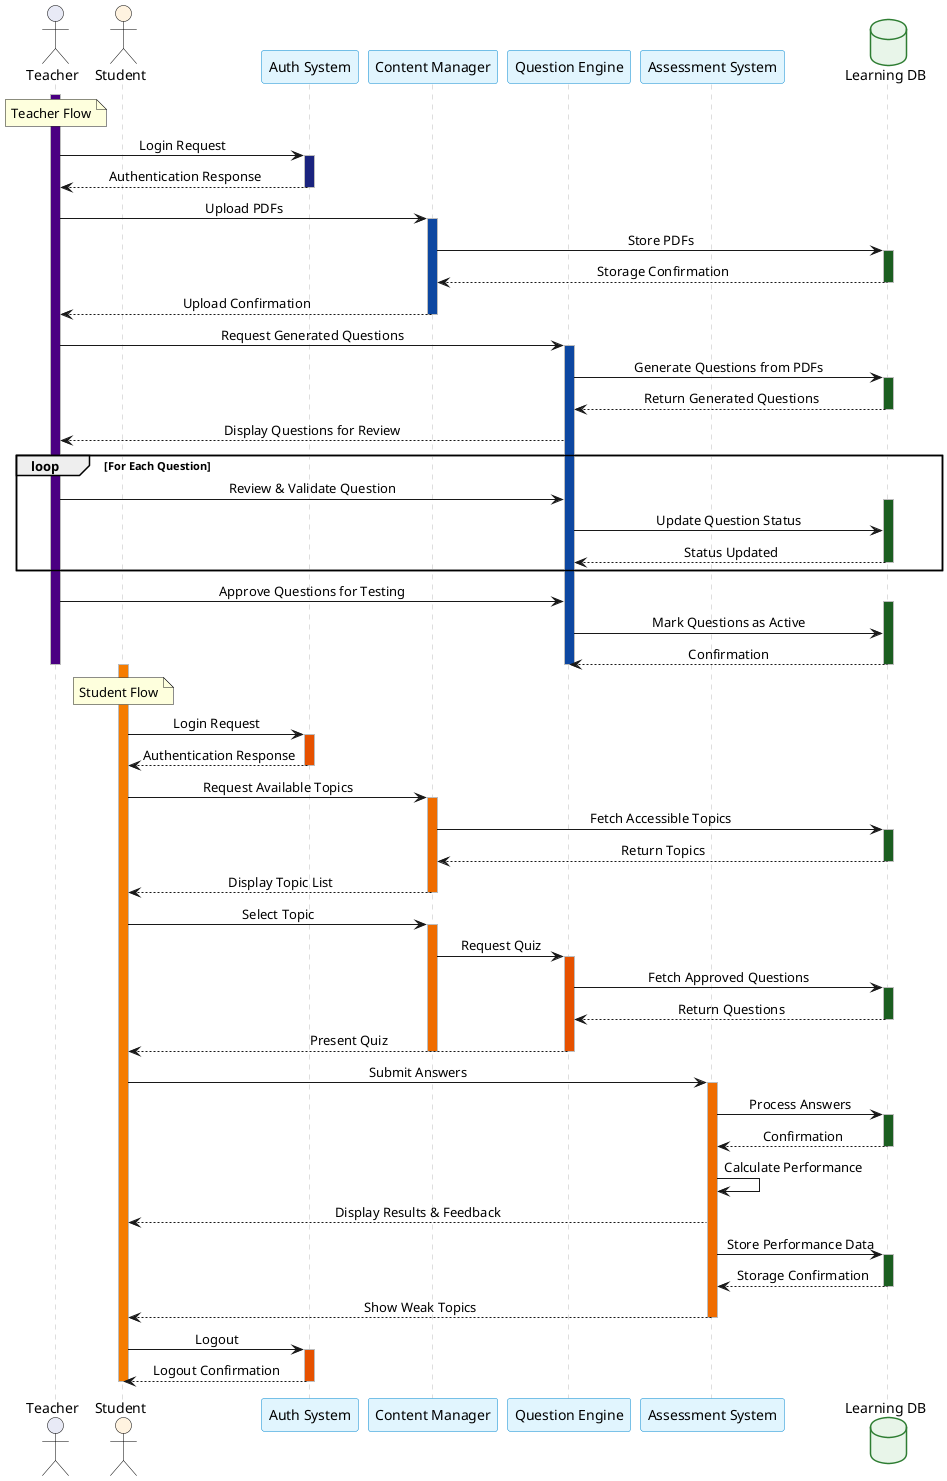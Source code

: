 @startuml Learning SaaS System

skinparam sequenceMessageAlign center
skinparam backgroundColor #FFFFFF
skinparam handwritten false

' Color definitions
skinparam participant {
    BackgroundColor #E1F5FE
    BorderColor #0288D1
}
skinparam actor {
    BackgroundColor #FFFFFF
    BorderColor #000000
}
skinparam database {
    BackgroundColor #E8F5E9
    BorderColor #2E7D32
}
skinparam sequence {
    LifeLineBorderColor #BDBDBD
    LifeLineBackgroundColor #FFFFFF
}

' Actor styling
actor "Teacher" as Teacher #E8EAF6
actor "Student" as Student #FFF3E0

' System components
participant "Auth System" as Auth #E1F5FE
participant "Content Manager" as CM #E1F5FE
participant "Question Engine" as QE #E1F5FE
participant "Assessment System" as AS #E1F5FE
database "Learning DB" as DB #E8F5E9

note over Teacher: Teacher Flow
skinparam ActorBackgroundColor #E8EAF6

' Teacher Flow
activate Teacher #INDIGO
Teacher -> Auth: Login Request
activate Auth #1A237E
Auth --> Teacher: Authentication Response
deactivate Auth

Teacher -> CM: Upload PDFs
activate CM #0D47A1
CM -> DB: Store PDFs
activate DB #1B5E20
DB --> CM: Storage Confirmation
deactivate DB
CM --> Teacher: Upload Confirmation
deactivate CM

Teacher -> QE: Request Generated Questions
activate QE #0D47A1
QE -> DB: Generate Questions from PDFs
activate DB #1B5E20
DB --> QE: Return Generated Questions
deactivate DB
QE --> Teacher: Display Questions for Review

loop For Each Question
    Teacher -> QE: Review & Validate Question
    activate DB #1B5E20
    QE -> DB: Update Question Status
    DB --> QE: Status Updated
    deactivate DB
end

Teacher -> QE: Approve Questions for Testing
activate DB #1B5E20
QE -> DB: Mark Questions as Active
DB --> QE: Confirmation
deactivate DB
deactivate QE
deactivate Teacher

note over Student: Student Flow
skinparam ActorBackgroundColor #FFF3E0

' Student Flow
activate Student #F57C00
Student -> Auth: Login Request
activate Auth #E65100
Auth --> Student: Authentication Response
deactivate Auth

Student -> CM: Request Available Topics
activate CM #EF6C00
CM -> DB: Fetch Accessible Topics
activate DB #1B5E20
DB --> CM: Return Topics
deactivate DB
CM --> Student: Display Topic List
deactivate CM

Student -> CM: Select Topic
activate CM #EF6C00
CM -> QE: Request Quiz
activate QE #E65100
QE -> DB: Fetch Approved Questions
activate DB #1B5E20
DB --> QE: Return Questions
deactivate DB
QE --> Student: Present Quiz
deactivate QE
deactivate CM

Student -> AS: Submit Answers
activate AS #EF6C00
AS -> DB: Process Answers
activate DB #1B5E20
DB --> AS: Confirmation
deactivate DB
AS -> AS: Calculate Performance

AS --> Student: Display Results & Feedback
AS -> DB: Store Performance Data
activate DB #1B5E20
DB --> AS: Storage Confirmation
deactivate DB
AS --> Student: Show Weak Topics
deactivate AS

Student -> Auth: Logout
activate Auth #E65100
Auth --> Student: Logout Confirmation
deactivate Auth
deactivate Student

@enduml